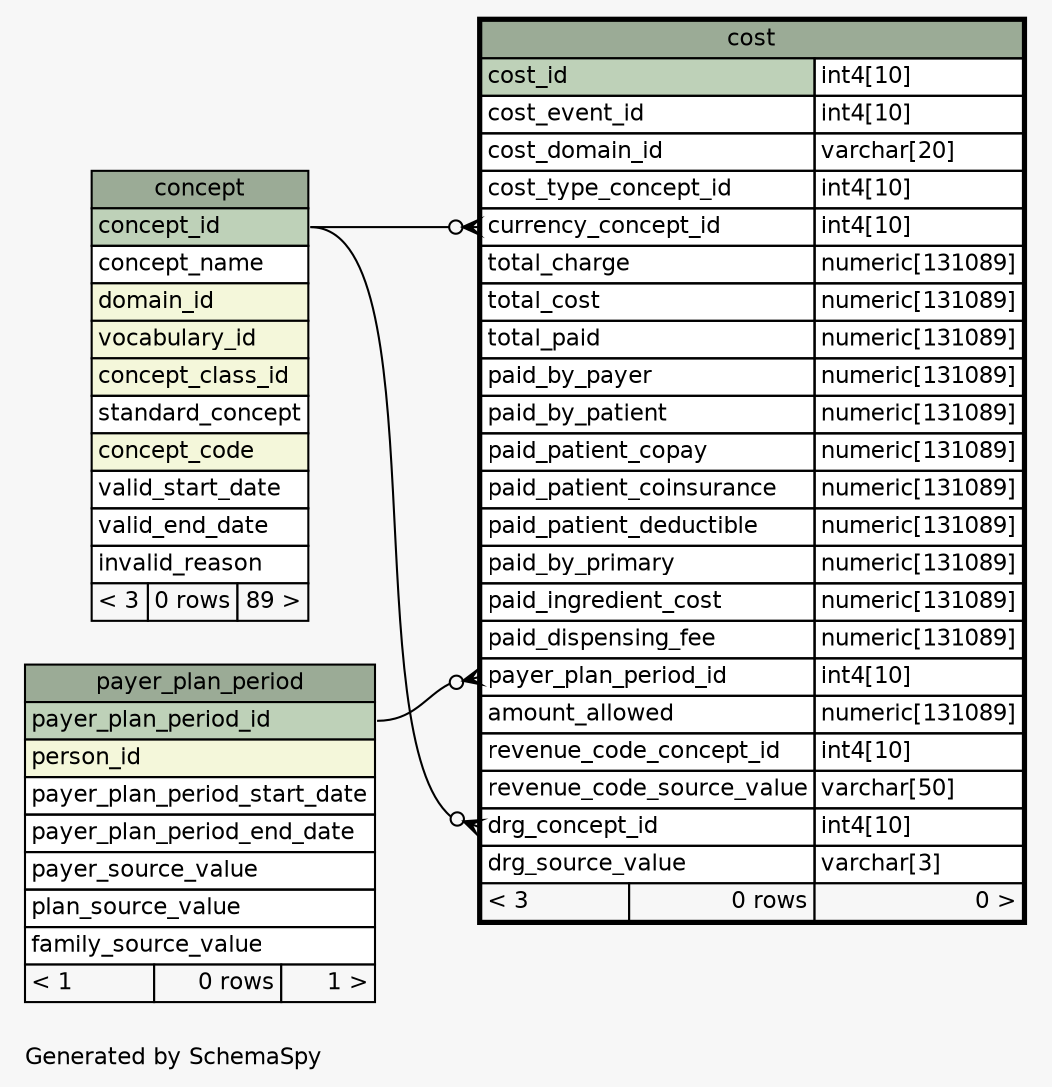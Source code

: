 // dot 2.38.0 on Linux 4.10.0-32-generic
// SchemaSpy rev 590
digraph "oneDegreeRelationshipsDiagram" {
  graph [
    rankdir="RL"
    bgcolor="#f7f7f7"
    label="\nGenerated by SchemaSpy"
    labeljust="l"
    nodesep="0.18"
    ranksep="0.46"
    fontname="Helvetica"
    fontsize="11"
  ];
  node [
    fontname="Helvetica"
    fontsize="11"
    shape="plaintext"
  ];
  edge [
    arrowsize="0.8"
  ];
  "cost":"currency_concept_id":w -> "concept":"concept_id":e [arrowhead=none dir=back arrowtail=crowodot];
  "cost":"drg_concept_id":w -> "concept":"concept_id":e [arrowhead=none dir=back arrowtail=crowodot];
  "cost":"payer_plan_period_id":w -> "payer_plan_period":"payer_plan_period_id":e [arrowhead=none dir=back arrowtail=crowodot];
  "concept" [
    label=<
    <TABLE BORDER="0" CELLBORDER="1" CELLSPACING="0" BGCOLOR="#ffffff">
      <TR><TD COLSPAN="3" BGCOLOR="#9bab96" ALIGN="CENTER">concept</TD></TR>
      <TR><TD PORT="concept_id" COLSPAN="3" BGCOLOR="#bed1b8" ALIGN="LEFT">concept_id</TD></TR>
      <TR><TD PORT="concept_name" COLSPAN="3" ALIGN="LEFT">concept_name</TD></TR>
      <TR><TD PORT="domain_id" COLSPAN="3" BGCOLOR="#f4f7da" ALIGN="LEFT">domain_id</TD></TR>
      <TR><TD PORT="vocabulary_id" COLSPAN="3" BGCOLOR="#f4f7da" ALIGN="LEFT">vocabulary_id</TD></TR>
      <TR><TD PORT="concept_class_id" COLSPAN="3" BGCOLOR="#f4f7da" ALIGN="LEFT">concept_class_id</TD></TR>
      <TR><TD PORT="standard_concept" COLSPAN="3" ALIGN="LEFT">standard_concept</TD></TR>
      <TR><TD PORT="concept_code" COLSPAN="3" BGCOLOR="#f4f7da" ALIGN="LEFT">concept_code</TD></TR>
      <TR><TD PORT="valid_start_date" COLSPAN="3" ALIGN="LEFT">valid_start_date</TD></TR>
      <TR><TD PORT="valid_end_date" COLSPAN="3" ALIGN="LEFT">valid_end_date</TD></TR>
      <TR><TD PORT="invalid_reason" COLSPAN="3" ALIGN="LEFT">invalid_reason</TD></TR>
      <TR><TD ALIGN="LEFT" BGCOLOR="#f7f7f7">&lt; 3</TD><TD ALIGN="RIGHT" BGCOLOR="#f7f7f7">0 rows</TD><TD ALIGN="RIGHT" BGCOLOR="#f7f7f7">89 &gt;</TD></TR>
    </TABLE>>
    URL="concept.html"
    tooltip="concept"
  ];
  "cost" [
    label=<
    <TABLE BORDER="2" CELLBORDER="1" CELLSPACING="0" BGCOLOR="#ffffff">
      <TR><TD COLSPAN="3" BGCOLOR="#9bab96" ALIGN="CENTER">cost</TD></TR>
      <TR><TD PORT="cost_id" COLSPAN="2" BGCOLOR="#bed1b8" ALIGN="LEFT">cost_id</TD><TD PORT="cost_id.type" ALIGN="LEFT">int4[10]</TD></TR>
      <TR><TD PORT="cost_event_id" COLSPAN="2" ALIGN="LEFT">cost_event_id</TD><TD PORT="cost_event_id.type" ALIGN="LEFT">int4[10]</TD></TR>
      <TR><TD PORT="cost_domain_id" COLSPAN="2" ALIGN="LEFT">cost_domain_id</TD><TD PORT="cost_domain_id.type" ALIGN="LEFT">varchar[20]</TD></TR>
      <TR><TD PORT="cost_type_concept_id" COLSPAN="2" ALIGN="LEFT">cost_type_concept_id</TD><TD PORT="cost_type_concept_id.type" ALIGN="LEFT">int4[10]</TD></TR>
      <TR><TD PORT="currency_concept_id" COLSPAN="2" ALIGN="LEFT">currency_concept_id</TD><TD PORT="currency_concept_id.type" ALIGN="LEFT">int4[10]</TD></TR>
      <TR><TD PORT="total_charge" COLSPAN="2" ALIGN="LEFT">total_charge</TD><TD PORT="total_charge.type" ALIGN="LEFT">numeric[131089]</TD></TR>
      <TR><TD PORT="total_cost" COLSPAN="2" ALIGN="LEFT">total_cost</TD><TD PORT="total_cost.type" ALIGN="LEFT">numeric[131089]</TD></TR>
      <TR><TD PORT="total_paid" COLSPAN="2" ALIGN="LEFT">total_paid</TD><TD PORT="total_paid.type" ALIGN="LEFT">numeric[131089]</TD></TR>
      <TR><TD PORT="paid_by_payer" COLSPAN="2" ALIGN="LEFT">paid_by_payer</TD><TD PORT="paid_by_payer.type" ALIGN="LEFT">numeric[131089]</TD></TR>
      <TR><TD PORT="paid_by_patient" COLSPAN="2" ALIGN="LEFT">paid_by_patient</TD><TD PORT="paid_by_patient.type" ALIGN="LEFT">numeric[131089]</TD></TR>
      <TR><TD PORT="paid_patient_copay" COLSPAN="2" ALIGN="LEFT">paid_patient_copay</TD><TD PORT="paid_patient_copay.type" ALIGN="LEFT">numeric[131089]</TD></TR>
      <TR><TD PORT="paid_patient_coinsurance" COLSPAN="2" ALIGN="LEFT">paid_patient_coinsurance</TD><TD PORT="paid_patient_coinsurance.type" ALIGN="LEFT">numeric[131089]</TD></TR>
      <TR><TD PORT="paid_patient_deductible" COLSPAN="2" ALIGN="LEFT">paid_patient_deductible</TD><TD PORT="paid_patient_deductible.type" ALIGN="LEFT">numeric[131089]</TD></TR>
      <TR><TD PORT="paid_by_primary" COLSPAN="2" ALIGN="LEFT">paid_by_primary</TD><TD PORT="paid_by_primary.type" ALIGN="LEFT">numeric[131089]</TD></TR>
      <TR><TD PORT="paid_ingredient_cost" COLSPAN="2" ALIGN="LEFT">paid_ingredient_cost</TD><TD PORT="paid_ingredient_cost.type" ALIGN="LEFT">numeric[131089]</TD></TR>
      <TR><TD PORT="paid_dispensing_fee" COLSPAN="2" ALIGN="LEFT">paid_dispensing_fee</TD><TD PORT="paid_dispensing_fee.type" ALIGN="LEFT">numeric[131089]</TD></TR>
      <TR><TD PORT="payer_plan_period_id" COLSPAN="2" ALIGN="LEFT">payer_plan_period_id</TD><TD PORT="payer_plan_period_id.type" ALIGN="LEFT">int4[10]</TD></TR>
      <TR><TD PORT="amount_allowed" COLSPAN="2" ALIGN="LEFT">amount_allowed</TD><TD PORT="amount_allowed.type" ALIGN="LEFT">numeric[131089]</TD></TR>
      <TR><TD PORT="revenue_code_concept_id" COLSPAN="2" ALIGN="LEFT">revenue_code_concept_id</TD><TD PORT="revenue_code_concept_id.type" ALIGN="LEFT">int4[10]</TD></TR>
      <TR><TD PORT="revenue_code_source_value" COLSPAN="2" ALIGN="LEFT">revenue_code_source_value</TD><TD PORT="revenue_code_source_value.type" ALIGN="LEFT">varchar[50]</TD></TR>
      <TR><TD PORT="drg_concept_id" COLSPAN="2" ALIGN="LEFT">drg_concept_id</TD><TD PORT="drg_concept_id.type" ALIGN="LEFT">int4[10]</TD></TR>
      <TR><TD PORT="drg_source_value" COLSPAN="2" ALIGN="LEFT">drg_source_value</TD><TD PORT="drg_source_value.type" ALIGN="LEFT">varchar[3]</TD></TR>
      <TR><TD ALIGN="LEFT" BGCOLOR="#f7f7f7">&lt; 3</TD><TD ALIGN="RIGHT" BGCOLOR="#f7f7f7">0 rows</TD><TD ALIGN="RIGHT" BGCOLOR="#f7f7f7">0 &gt;</TD></TR>
    </TABLE>>
    URL="cost.html"
    tooltip="cost"
  ];
  "payer_plan_period" [
    label=<
    <TABLE BORDER="0" CELLBORDER="1" CELLSPACING="0" BGCOLOR="#ffffff">
      <TR><TD COLSPAN="3" BGCOLOR="#9bab96" ALIGN="CENTER">payer_plan_period</TD></TR>
      <TR><TD PORT="payer_plan_period_id" COLSPAN="3" BGCOLOR="#bed1b8" ALIGN="LEFT">payer_plan_period_id</TD></TR>
      <TR><TD PORT="person_id" COLSPAN="3" BGCOLOR="#f4f7da" ALIGN="LEFT">person_id</TD></TR>
      <TR><TD PORT="payer_plan_period_start_date" COLSPAN="3" ALIGN="LEFT">payer_plan_period_start_date</TD></TR>
      <TR><TD PORT="payer_plan_period_end_date" COLSPAN="3" ALIGN="LEFT">payer_plan_period_end_date</TD></TR>
      <TR><TD PORT="payer_source_value" COLSPAN="3" ALIGN="LEFT">payer_source_value</TD></TR>
      <TR><TD PORT="plan_source_value" COLSPAN="3" ALIGN="LEFT">plan_source_value</TD></TR>
      <TR><TD PORT="family_source_value" COLSPAN="3" ALIGN="LEFT">family_source_value</TD></TR>
      <TR><TD ALIGN="LEFT" BGCOLOR="#f7f7f7">&lt; 1</TD><TD ALIGN="RIGHT" BGCOLOR="#f7f7f7">0 rows</TD><TD ALIGN="RIGHT" BGCOLOR="#f7f7f7">1 &gt;</TD></TR>
    </TABLE>>
    URL="payer_plan_period.html"
    tooltip="payer_plan_period"
  ];
}
